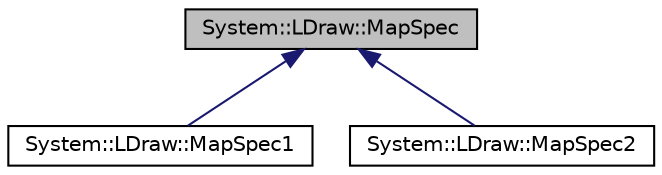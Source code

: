 digraph G
{
  edge [fontname="Helvetica",fontsize="10",labelfontname="Helvetica",labelfontsize="10"];
  node [fontname="Helvetica",fontsize="10",shape=record];
  Node1 [label="System::LDraw::MapSpec",height=0.2,width=0.4,color="black", fillcolor="grey75", style="filled" fontcolor="black"];
  Node1 -> Node2 [dir="back",color="midnightblue",fontsize="10",style="solid",fontname="Helvetica"];
  Node2 [label="System::LDraw::MapSpec1",height=0.2,width=0.4,color="black", fillcolor="white", style="filled",URL="$class_system_1_1_l_draw_1_1_map_spec1.html"];
  Node1 -> Node3 [dir="back",color="midnightblue",fontsize="10",style="solid",fontname="Helvetica"];
  Node3 [label="System::LDraw::MapSpec2",height=0.2,width=0.4,color="black", fillcolor="white", style="filled",URL="$class_system_1_1_l_draw_1_1_map_spec2.html"];
}
